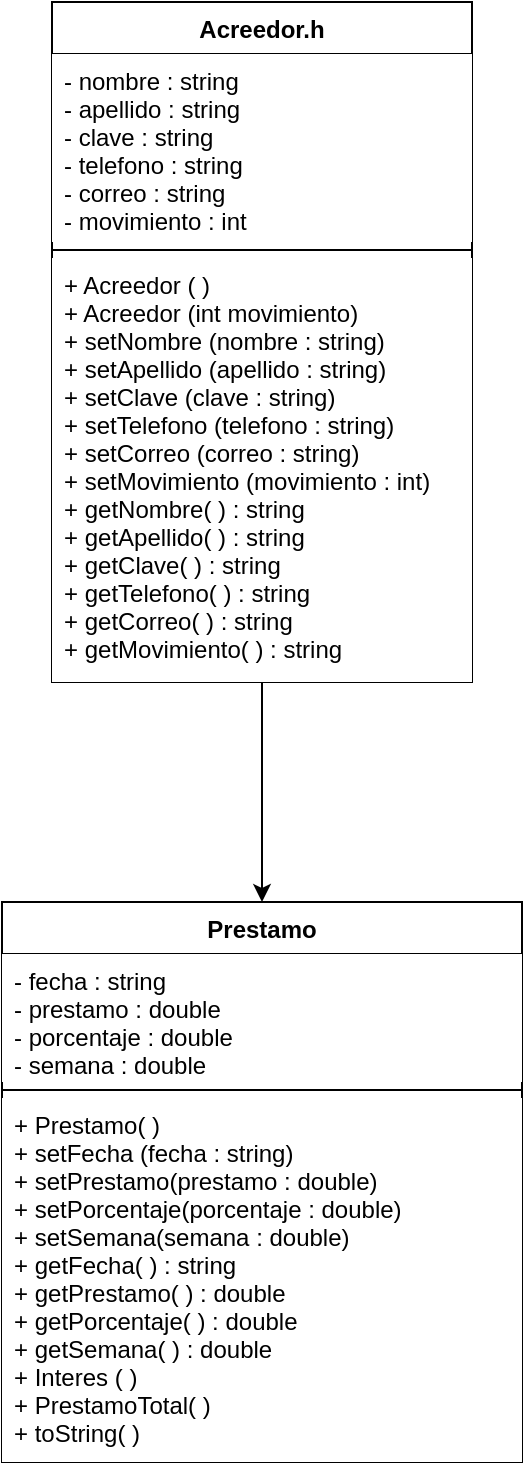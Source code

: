 <mxfile>
    <diagram id="Yb5UKVVWzB1k4JtF9hd5" name="Página-1">
        <mxGraphModel dx="189" dy="242" grid="1" gridSize="10" guides="1" tooltips="1" connect="1" arrows="1" fold="1" page="1" pageScale="1" pageWidth="850" pageHeight="1100" math="0" shadow="0">
            <root>
                <mxCell id="0"/>
                <mxCell id="1" parent="0"/>
                <mxCell id="2" value="Prestamo" style="swimlane;fontStyle=1;align=center;verticalAlign=top;childLayout=stackLayout;horizontal=1;startSize=26;horizontalStack=0;resizeParent=1;resizeParentMax=0;resizeLast=0;collapsible=1;marginBottom=0;" parent="1" vertex="1">
                    <mxGeometry x="295" y="530" width="260" height="280" as="geometry"/>
                </mxCell>
                <mxCell id="3" value="- fecha : string&#10;- prestamo : double&#10;- porcentaje : double&#10;- semana : double" style="text;strokeColor=none;fillColor=default;align=left;verticalAlign=top;spacingLeft=4;spacingRight=4;overflow=hidden;rotatable=0;points=[[0,0.5],[1,0.5]];portConstraint=eastwest;" parent="2" vertex="1">
                    <mxGeometry y="26" width="260" height="64" as="geometry"/>
                </mxCell>
                <mxCell id="4" value="" style="line;strokeWidth=1;fillColor=none;align=left;verticalAlign=middle;spacingTop=-1;spacingLeft=3;spacingRight=3;rotatable=0;labelPosition=right;points=[];portConstraint=eastwest;strokeColor=inherit;" parent="2" vertex="1">
                    <mxGeometry y="90" width="260" height="8" as="geometry"/>
                </mxCell>
                <mxCell id="5" value="+ Prestamo( )&#10;+ setFecha (fecha : string)&#10;+ setPrestamo(prestamo : double)&#10;+ setPorcentaje(porcentaje : double)&#10;+ setSemana(semana : double)&#10;+ getFecha( ) : string&#10;+ getPrestamo( ) : double&#10;+ getPorcentaje( ) : double&#10;+ getSemana( ) : double&#10;+ Interes ( )&#10;+ PrestamoTotal( )&#10;+ toString( )" style="text;strokeColor=none;fillColor=default;align=left;verticalAlign=top;spacingLeft=4;spacingRight=4;overflow=hidden;rotatable=0;points=[[0,0.5],[1,0.5]];portConstraint=eastwest;" parent="2" vertex="1">
                    <mxGeometry y="98" width="260" height="182" as="geometry"/>
                </mxCell>
                <mxCell id="10" value="" style="edgeStyle=none;html=1;entryX=0.5;entryY=0;entryDx=0;entryDy=0;" parent="1" source="6" target="2" edge="1">
                    <mxGeometry relative="1" as="geometry">
                        <mxPoint x="425" y="490" as="targetPoint"/>
                    </mxGeometry>
                </mxCell>
                <mxCell id="6" value="Acreedor.h" style="swimlane;fontStyle=1;align=center;verticalAlign=top;childLayout=stackLayout;horizontal=1;startSize=26;horizontalStack=0;resizeParent=1;resizeParentMax=0;resizeLast=0;collapsible=1;marginBottom=0;fillColor=default;gradientColor=none;" parent="1" vertex="1">
                    <mxGeometry x="320" y="80" width="210" height="340" as="geometry"/>
                </mxCell>
                <mxCell id="7" value="- nombre : string&#10;- apellido : string&#10;- clave : string&#10;- telefono : string&#10;- correo : string&#10;- movimiento : int" style="text;strokeColor=none;fillColor=default;align=left;verticalAlign=top;spacingLeft=4;spacingRight=4;overflow=hidden;rotatable=0;points=[[0,0.5],[1,0.5]];portConstraint=eastwest;" parent="6" vertex="1">
                    <mxGeometry y="26" width="210" height="94" as="geometry"/>
                </mxCell>
                <mxCell id="8" value="" style="line;strokeWidth=1;fillColor=none;align=left;verticalAlign=middle;spacingTop=-1;spacingLeft=3;spacingRight=3;rotatable=0;labelPosition=right;points=[];portConstraint=eastwest;strokeColor=inherit;" parent="6" vertex="1">
                    <mxGeometry y="120" width="210" height="8" as="geometry"/>
                </mxCell>
                <mxCell id="9" value="+ Acreedor ( )&#10;+ Acreedor (int movimiento)&#10;+ setNombre (nombre : string)&#10;+ setApellido (apellido : string)&#10;+ setClave (clave : string)&#10;+ setTelefono (telefono : string)&#10;+ setCorreo (correo : string)&#10;+ setMovimiento (movimiento : int)&#10;+ getNombre( ) : string&#10;+ getApellido( ) : string&#10;+ getClave( ) : string&#10;+ getTelefono( ) : string&#10;+ getCorreo( ) : string&#10;+ getMovimiento( ) : string" style="text;strokeColor=none;fillColor=default;align=left;verticalAlign=top;spacingLeft=4;spacingRight=4;overflow=hidden;rotatable=0;points=[[0,0.5],[1,0.5]];portConstraint=eastwest;" parent="6" vertex="1">
                    <mxGeometry y="128" width="210" height="212" as="geometry"/>
                </mxCell>
            </root>
        </mxGraphModel>
    </diagram>
</mxfile>